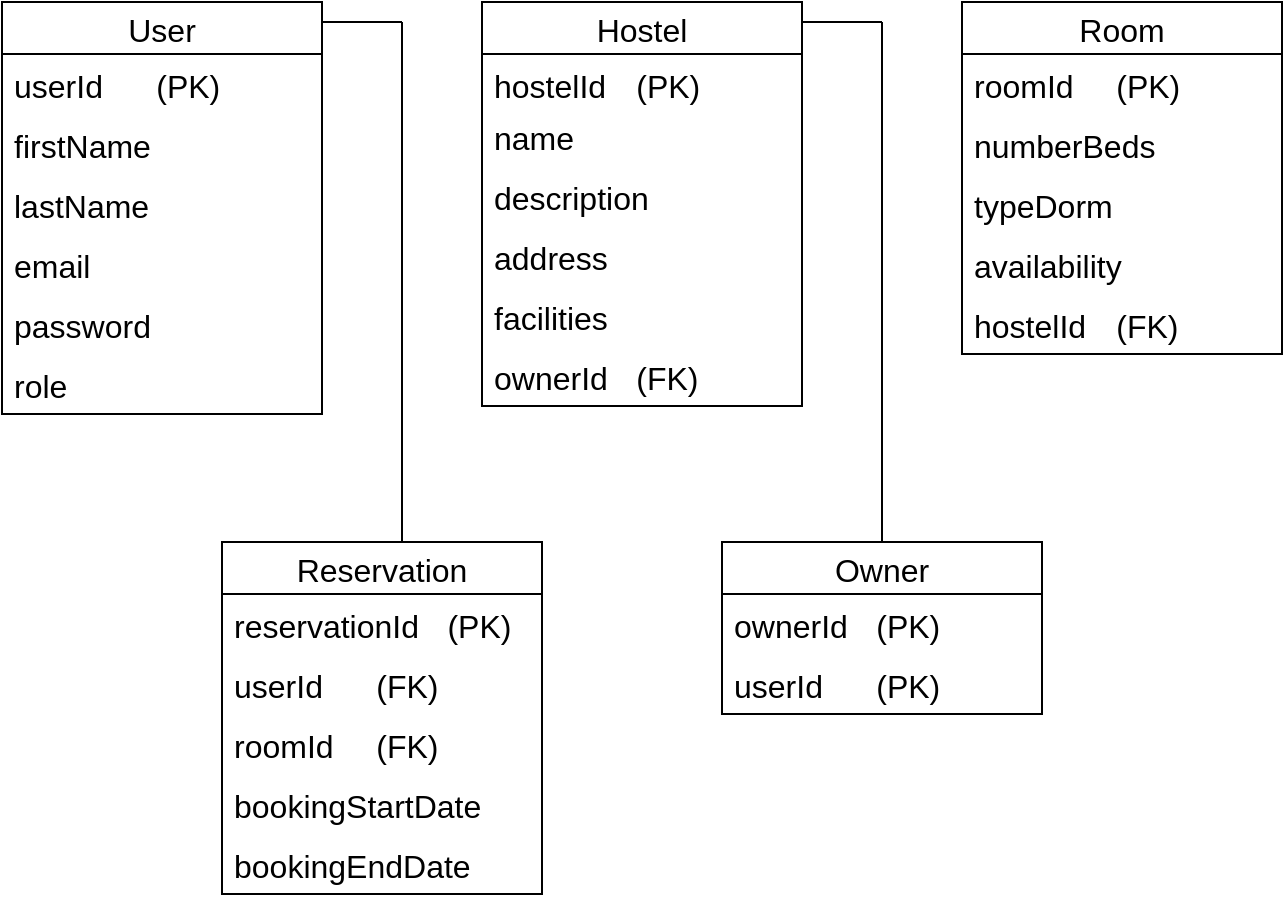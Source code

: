 <mxfile version="24.8.4">
  <diagram name="Page-1" id="xWERxy7YJ8hChOf3ZzCs">
    <mxGraphModel dx="1050" dy="563" grid="1" gridSize="10" guides="1" tooltips="1" connect="1" arrows="1" fold="1" page="1" pageScale="1" pageWidth="850" pageHeight="1100" background="none" math="0" shadow="0">
      <root>
        <mxCell id="0" />
        <mxCell id="1" parent="0" />
        <mxCell id="IHXV2DsPxHwq01Frg8kf-1" value="User" style="swimlane;fontStyle=0;childLayout=stackLayout;horizontal=1;startSize=26;horizontalStack=0;resizeParent=1;resizeParentMax=0;resizeLast=0;collapsible=1;marginBottom=0;align=center;fontSize=16;" parent="1" vertex="1">
          <mxGeometry x="90" y="100" width="160" height="206" as="geometry" />
        </mxCell>
        <mxCell id="fAoGiWEik2Ed9nGQNQFv-35" value="&lt;font style=&quot;font-size: 16px;&quot;&gt;userId&lt;span style=&quot;white-space: pre;&quot;&gt;&#x9;&lt;/span&gt;(PK)&lt;/font&gt;" style="text;strokeColor=none;fillColor=none;spacingLeft=4;spacingRight=4;overflow=hidden;rotatable=0;points=[[0,0.5],[1,0.5]];portConstraint=eastwest;fontSize=12;whiteSpace=wrap;html=1;" parent="IHXV2DsPxHwq01Frg8kf-1" vertex="1">
          <mxGeometry y="26" width="160" height="30" as="geometry" />
        </mxCell>
        <mxCell id="IHXV2DsPxHwq01Frg8kf-3" value="&lt;font style=&quot;font-size: 16px;&quot;&gt;firstName&lt;/font&gt;" style="text;strokeColor=none;fillColor=none;spacingLeft=4;spacingRight=4;overflow=hidden;rotatable=0;points=[[0,0.5],[1,0.5]];portConstraint=eastwest;fontSize=12;whiteSpace=wrap;html=1;" parent="IHXV2DsPxHwq01Frg8kf-1" vertex="1">
          <mxGeometry y="56" width="160" height="30" as="geometry" />
        </mxCell>
        <mxCell id="IHXV2DsPxHwq01Frg8kf-4" value="&lt;font style=&quot;font-size: 16px;&quot;&gt;lastName&lt;/font&gt;" style="text;strokeColor=none;fillColor=none;spacingLeft=4;spacingRight=4;overflow=hidden;rotatable=0;points=[[0,0.5],[1,0.5]];portConstraint=eastwest;fontSize=12;whiteSpace=wrap;html=1;" parent="IHXV2DsPxHwq01Frg8kf-1" vertex="1">
          <mxGeometry y="86" width="160" height="30" as="geometry" />
        </mxCell>
        <mxCell id="IHXV2DsPxHwq01Frg8kf-5" value="&lt;font style=&quot;font-size: 16px;&quot;&gt;email&lt;/font&gt;" style="text;strokeColor=none;fillColor=none;spacingLeft=4;spacingRight=4;overflow=hidden;rotatable=0;points=[[0,0.5],[1,0.5]];portConstraint=eastwest;fontSize=12;whiteSpace=wrap;html=1;" parent="IHXV2DsPxHwq01Frg8kf-1" vertex="1">
          <mxGeometry y="116" width="160" height="30" as="geometry" />
        </mxCell>
        <mxCell id="IHXV2DsPxHwq01Frg8kf-6" value="&lt;font style=&quot;font-size: 16px;&quot;&gt;password&lt;/font&gt;" style="text;strokeColor=none;fillColor=none;spacingLeft=4;spacingRight=4;overflow=hidden;rotatable=0;points=[[0,0.5],[1,0.5]];portConstraint=eastwest;fontSize=12;whiteSpace=wrap;html=1;" parent="IHXV2DsPxHwq01Frg8kf-1" vertex="1">
          <mxGeometry y="146" width="160" height="30" as="geometry" />
        </mxCell>
        <mxCell id="IHXV2DsPxHwq01Frg8kf-8" value="&lt;span style=&quot;font-size: 16px;&quot;&gt;role&lt;/span&gt;" style="text;strokeColor=none;fillColor=none;spacingLeft=4;spacingRight=4;overflow=hidden;rotatable=0;points=[[0,0.5],[1,0.5]];portConstraint=eastwest;fontSize=12;whiteSpace=wrap;html=1;" parent="IHXV2DsPxHwq01Frg8kf-1" vertex="1">
          <mxGeometry y="176" width="160" height="30" as="geometry" />
        </mxCell>
        <mxCell id="IHXV2DsPxHwq01Frg8kf-16" value="Room" style="swimlane;fontStyle=0;childLayout=stackLayout;horizontal=1;startSize=26;horizontalStack=0;resizeParent=1;resizeParentMax=0;resizeLast=0;collapsible=1;marginBottom=0;align=center;fontSize=16;" parent="1" vertex="1">
          <mxGeometry x="570" y="100" width="160" height="176" as="geometry" />
        </mxCell>
        <mxCell id="IHXV2DsPxHwq01Frg8kf-17" value="&lt;font style=&quot;font-size: 16px;&quot;&gt;roomId&lt;span style=&quot;white-space: pre;&quot;&gt;&#x9;&lt;/span&gt;(PK)&lt;/font&gt;" style="text;strokeColor=none;fillColor=none;spacingLeft=4;spacingRight=4;overflow=hidden;rotatable=0;points=[[0,0.5],[1,0.5]];portConstraint=eastwest;fontSize=12;whiteSpace=wrap;html=1;" parent="IHXV2DsPxHwq01Frg8kf-16" vertex="1">
          <mxGeometry y="26" width="160" height="30" as="geometry" />
        </mxCell>
        <mxCell id="IHXV2DsPxHwq01Frg8kf-18" value="&lt;font style=&quot;font-size: 16px;&quot;&gt;numberBeds&lt;/font&gt;" style="text;strokeColor=none;fillColor=none;spacingLeft=4;spacingRight=4;overflow=hidden;rotatable=0;points=[[0,0.5],[1,0.5]];portConstraint=eastwest;fontSize=12;whiteSpace=wrap;html=1;" parent="IHXV2DsPxHwq01Frg8kf-16" vertex="1">
          <mxGeometry y="56" width="160" height="30" as="geometry" />
        </mxCell>
        <mxCell id="IHXV2DsPxHwq01Frg8kf-19" value="&lt;font style=&quot;font-size: 16px;&quot;&gt;typeDorm&lt;/font&gt;" style="text;strokeColor=none;fillColor=none;spacingLeft=4;spacingRight=4;overflow=hidden;rotatable=0;points=[[0,0.5],[1,0.5]];portConstraint=eastwest;fontSize=12;whiteSpace=wrap;html=1;" parent="IHXV2DsPxHwq01Frg8kf-16" vertex="1">
          <mxGeometry y="86" width="160" height="30" as="geometry" />
        </mxCell>
        <mxCell id="IHXV2DsPxHwq01Frg8kf-20" value="&lt;font style=&quot;font-size: 16px;&quot;&gt;availability&lt;/font&gt;" style="text;strokeColor=none;fillColor=none;spacingLeft=4;spacingRight=4;overflow=hidden;rotatable=0;points=[[0,0.5],[1,0.5]];portConstraint=eastwest;fontSize=12;whiteSpace=wrap;html=1;" parent="IHXV2DsPxHwq01Frg8kf-16" vertex="1">
          <mxGeometry y="116" width="160" height="30" as="geometry" />
        </mxCell>
        <mxCell id="IHXV2DsPxHwq01Frg8kf-21" value="&lt;font style=&quot;font-size: 16px;&quot;&gt;hostelId&amp;nbsp;&lt;span style=&quot;white-space: pre;&quot;&gt;&#x9;&lt;/span&gt;(FK)&lt;/font&gt;" style="text;strokeColor=none;fillColor=none;spacingLeft=4;spacingRight=4;overflow=hidden;rotatable=0;points=[[0,0.5],[1,0.5]];portConstraint=eastwest;fontSize=12;whiteSpace=wrap;html=1;" parent="IHXV2DsPxHwq01Frg8kf-16" vertex="1">
          <mxGeometry y="146" width="160" height="30" as="geometry" />
        </mxCell>
        <mxCell id="IHXV2DsPxHwq01Frg8kf-28" value="Reservation" style="swimlane;fontStyle=0;childLayout=stackLayout;horizontal=1;startSize=26;horizontalStack=0;resizeParent=1;resizeParentMax=0;resizeLast=0;collapsible=1;marginBottom=0;align=center;fontSize=16;" parent="1" vertex="1">
          <mxGeometry x="200" y="370" width="160" height="176" as="geometry" />
        </mxCell>
        <mxCell id="IHXV2DsPxHwq01Frg8kf-29" value="&lt;font style=&quot;font-size: 16px;&quot;&gt;reservationId&lt;span style=&quot;white-space: pre;&quot;&gt;&#x9;&lt;/span&gt;(PK)&lt;/font&gt;" style="text;strokeColor=none;fillColor=none;spacingLeft=4;spacingRight=4;overflow=hidden;rotatable=0;points=[[0,0.5],[1,0.5]];portConstraint=eastwest;fontSize=12;whiteSpace=wrap;html=1;" parent="IHXV2DsPxHwq01Frg8kf-28" vertex="1">
          <mxGeometry y="26" width="160" height="30" as="geometry" />
        </mxCell>
        <mxCell id="IHXV2DsPxHwq01Frg8kf-30" value="&lt;font style=&quot;font-size: 16px;&quot;&gt;userId&lt;span style=&quot;white-space: pre;&quot;&gt;&#x9;&lt;/span&gt;(FK)&lt;/font&gt;" style="text;strokeColor=none;fillColor=none;spacingLeft=4;spacingRight=4;overflow=hidden;rotatable=0;points=[[0,0.5],[1,0.5]];portConstraint=eastwest;fontSize=12;whiteSpace=wrap;html=1;" parent="IHXV2DsPxHwq01Frg8kf-28" vertex="1">
          <mxGeometry y="56" width="160" height="30" as="geometry" />
        </mxCell>
        <mxCell id="IHXV2DsPxHwq01Frg8kf-31" value="&lt;font style=&quot;font-size: 16px;&quot;&gt;roomId&lt;span style=&quot;white-space: pre;&quot;&gt;&#x9;&lt;/span&gt;(FK)&lt;/font&gt;" style="text;strokeColor=none;fillColor=none;spacingLeft=4;spacingRight=4;overflow=hidden;rotatable=0;points=[[0,0.5],[1,0.5]];portConstraint=eastwest;fontSize=12;whiteSpace=wrap;html=1;" parent="IHXV2DsPxHwq01Frg8kf-28" vertex="1">
          <mxGeometry y="86" width="160" height="30" as="geometry" />
        </mxCell>
        <mxCell id="IHXV2DsPxHwq01Frg8kf-32" value="&lt;span style=&quot;font-size: 16px;&quot;&gt;bookingStartDate&lt;/span&gt;" style="text;strokeColor=none;fillColor=none;spacingLeft=4;spacingRight=4;overflow=hidden;rotatable=0;points=[[0,0.5],[1,0.5]];portConstraint=eastwest;fontSize=12;whiteSpace=wrap;html=1;" parent="IHXV2DsPxHwq01Frg8kf-28" vertex="1">
          <mxGeometry y="116" width="160" height="30" as="geometry" />
        </mxCell>
        <mxCell id="IHXV2DsPxHwq01Frg8kf-33" value="&lt;font style=&quot;font-size: 16px;&quot;&gt;bookingEndDate&lt;/font&gt;" style="text;strokeColor=none;fillColor=none;spacingLeft=4;spacingRight=4;overflow=hidden;rotatable=0;points=[[0,0.5],[1,0.5]];portConstraint=eastwest;fontSize=12;whiteSpace=wrap;html=1;" parent="IHXV2DsPxHwq01Frg8kf-28" vertex="1">
          <mxGeometry y="146" width="160" height="30" as="geometry" />
        </mxCell>
        <mxCell id="fAoGiWEik2Ed9nGQNQFv-36" value="Owner" style="swimlane;fontStyle=0;childLayout=stackLayout;horizontal=1;startSize=26;horizontalStack=0;resizeParent=1;resizeParentMax=0;resizeLast=0;collapsible=1;marginBottom=0;align=center;fontSize=16;" parent="1" vertex="1">
          <mxGeometry x="450" y="370" width="160" height="86" as="geometry" />
        </mxCell>
        <mxCell id="fAoGiWEik2Ed9nGQNQFv-37" value="&lt;font style=&quot;font-size: 16px;&quot;&gt;ownerId&lt;span style=&quot;white-space: pre;&quot;&gt;&#x9;&lt;/span&gt;(PK)&lt;/font&gt;" style="text;strokeColor=none;fillColor=none;spacingLeft=4;spacingRight=4;overflow=hidden;rotatable=0;points=[[0,0.5],[1,0.5]];portConstraint=eastwest;fontSize=12;whiteSpace=wrap;html=1;" parent="fAoGiWEik2Ed9nGQNQFv-36" vertex="1">
          <mxGeometry y="26" width="160" height="30" as="geometry" />
        </mxCell>
        <mxCell id="6YAZar1mrLKi3qScBWtM-1" value="&lt;font style=&quot;font-size: 16px;&quot;&gt;userId&lt;span style=&quot;white-space: pre;&quot;&gt;&#x9;&lt;/span&gt;(PK)&lt;/font&gt;" style="text;strokeColor=none;fillColor=none;spacingLeft=4;spacingRight=4;overflow=hidden;rotatable=0;points=[[0,0.5],[1,0.5]];portConstraint=eastwest;fontSize=12;whiteSpace=wrap;html=1;" vertex="1" parent="fAoGiWEik2Ed9nGQNQFv-36">
          <mxGeometry y="56" width="160" height="30" as="geometry" />
        </mxCell>
        <mxCell id="IHXV2DsPxHwq01Frg8kf-9" value="Hostel" style="swimlane;fontStyle=0;childLayout=stackLayout;horizontal=1;startSize=26;horizontalStack=0;resizeParent=1;resizeParentMax=0;resizeLast=0;collapsible=1;marginBottom=0;align=center;fontSize=16;" parent="1" vertex="1">
          <mxGeometry x="330" y="100" width="160" height="202" as="geometry" />
        </mxCell>
        <mxCell id="IHXV2DsPxHwq01Frg8kf-10" value="&lt;font style=&quot;font-size: 16px;&quot;&gt;hostelId&lt;span style=&quot;white-space: pre;&quot;&gt;&#x9;&lt;/span&gt;(PK)&lt;/font&gt;" style="text;strokeColor=none;fillColor=none;spacingLeft=4;spacingRight=4;overflow=hidden;rotatable=0;points=[[0,0.5],[1,0.5]];portConstraint=eastwest;fontSize=12;whiteSpace=wrap;html=1;" parent="IHXV2DsPxHwq01Frg8kf-9" vertex="1">
          <mxGeometry y="26" width="160" height="26" as="geometry" />
        </mxCell>
        <mxCell id="IHXV2DsPxHwq01Frg8kf-11" value="&lt;font style=&quot;font-size: 16px;&quot;&gt;name&lt;/font&gt;" style="text;strokeColor=none;fillColor=none;spacingLeft=4;spacingRight=4;overflow=hidden;rotatable=0;points=[[0,0.5],[1,0.5]];portConstraint=eastwest;fontSize=12;whiteSpace=wrap;html=1;" parent="IHXV2DsPxHwq01Frg8kf-9" vertex="1">
          <mxGeometry y="52" width="160" height="30" as="geometry" />
        </mxCell>
        <mxCell id="IHXV2DsPxHwq01Frg8kf-12" value="&lt;font style=&quot;font-size: 16px;&quot;&gt;description&lt;/font&gt;" style="text;strokeColor=none;fillColor=none;spacingLeft=4;spacingRight=4;overflow=hidden;rotatable=0;points=[[0,0.5],[1,0.5]];portConstraint=eastwest;fontSize=12;whiteSpace=wrap;html=1;" parent="IHXV2DsPxHwq01Frg8kf-9" vertex="1">
          <mxGeometry y="82" width="160" height="30" as="geometry" />
        </mxCell>
        <mxCell id="IHXV2DsPxHwq01Frg8kf-13" value="&lt;font style=&quot;font-size: 16px;&quot;&gt;address&lt;/font&gt;" style="text;strokeColor=none;fillColor=none;spacingLeft=4;spacingRight=4;overflow=hidden;rotatable=0;points=[[0,0.5],[1,0.5]];portConstraint=eastwest;fontSize=12;whiteSpace=wrap;html=1;" parent="IHXV2DsPxHwq01Frg8kf-9" vertex="1">
          <mxGeometry y="112" width="160" height="30" as="geometry" />
        </mxCell>
        <mxCell id="IHXV2DsPxHwq01Frg8kf-14" value="&lt;font style=&quot;font-size: 16px;&quot;&gt;facilities&lt;/font&gt;" style="text;strokeColor=none;fillColor=none;spacingLeft=4;spacingRight=4;overflow=hidden;rotatable=0;points=[[0,0.5],[1,0.5]];portConstraint=eastwest;fontSize=12;whiteSpace=wrap;html=1;" parent="IHXV2DsPxHwq01Frg8kf-9" vertex="1">
          <mxGeometry y="142" width="160" height="30" as="geometry" />
        </mxCell>
        <mxCell id="IHXV2DsPxHwq01Frg8kf-15" value="&lt;span style=&quot;font-size: 16px;&quot;&gt;ownerId&lt;span style=&quot;white-space: pre;&quot;&gt;&#x9;&lt;/span&gt;(FK)&lt;/span&gt;" style="text;strokeColor=none;fillColor=none;spacingLeft=4;spacingRight=4;overflow=hidden;rotatable=0;points=[[0,0.5],[1,0.5]];portConstraint=eastwest;fontSize=12;whiteSpace=wrap;html=1;" parent="IHXV2DsPxHwq01Frg8kf-9" vertex="1">
          <mxGeometry y="172" width="160" height="30" as="geometry" />
        </mxCell>
        <mxCell id="6YAZar1mrLKi3qScBWtM-7" value="" style="endArrow=none;html=1;rounded=0;entryX=0.5;entryY=0;entryDx=0;entryDy=0;" edge="1" parent="1">
          <mxGeometry relative="1" as="geometry">
            <mxPoint x="290" y="110" as="sourcePoint" />
            <mxPoint x="290" y="370" as="targetPoint" />
          </mxGeometry>
        </mxCell>
        <mxCell id="6YAZar1mrLKi3qScBWtM-9" value="" style="endArrow=none;html=1;rounded=0;" edge="1" parent="1">
          <mxGeometry relative="1" as="geometry">
            <mxPoint x="250" y="110" as="sourcePoint" />
            <mxPoint x="290" y="110" as="targetPoint" />
          </mxGeometry>
        </mxCell>
        <mxCell id="6YAZar1mrLKi3qScBWtM-10" value="" style="endArrow=none;html=1;rounded=0;entryX=0.5;entryY=0;entryDx=0;entryDy=0;" edge="1" parent="1" target="fAoGiWEik2Ed9nGQNQFv-36">
          <mxGeometry relative="1" as="geometry">
            <mxPoint x="530" y="110" as="sourcePoint" />
            <mxPoint x="620" y="330" as="targetPoint" />
          </mxGeometry>
        </mxCell>
        <mxCell id="6YAZar1mrLKi3qScBWtM-11" value="" style="endArrow=none;html=1;rounded=0;" edge="1" parent="1">
          <mxGeometry relative="1" as="geometry">
            <mxPoint x="490" y="110" as="sourcePoint" />
            <mxPoint x="530" y="110" as="targetPoint" />
          </mxGeometry>
        </mxCell>
      </root>
    </mxGraphModel>
  </diagram>
</mxfile>
